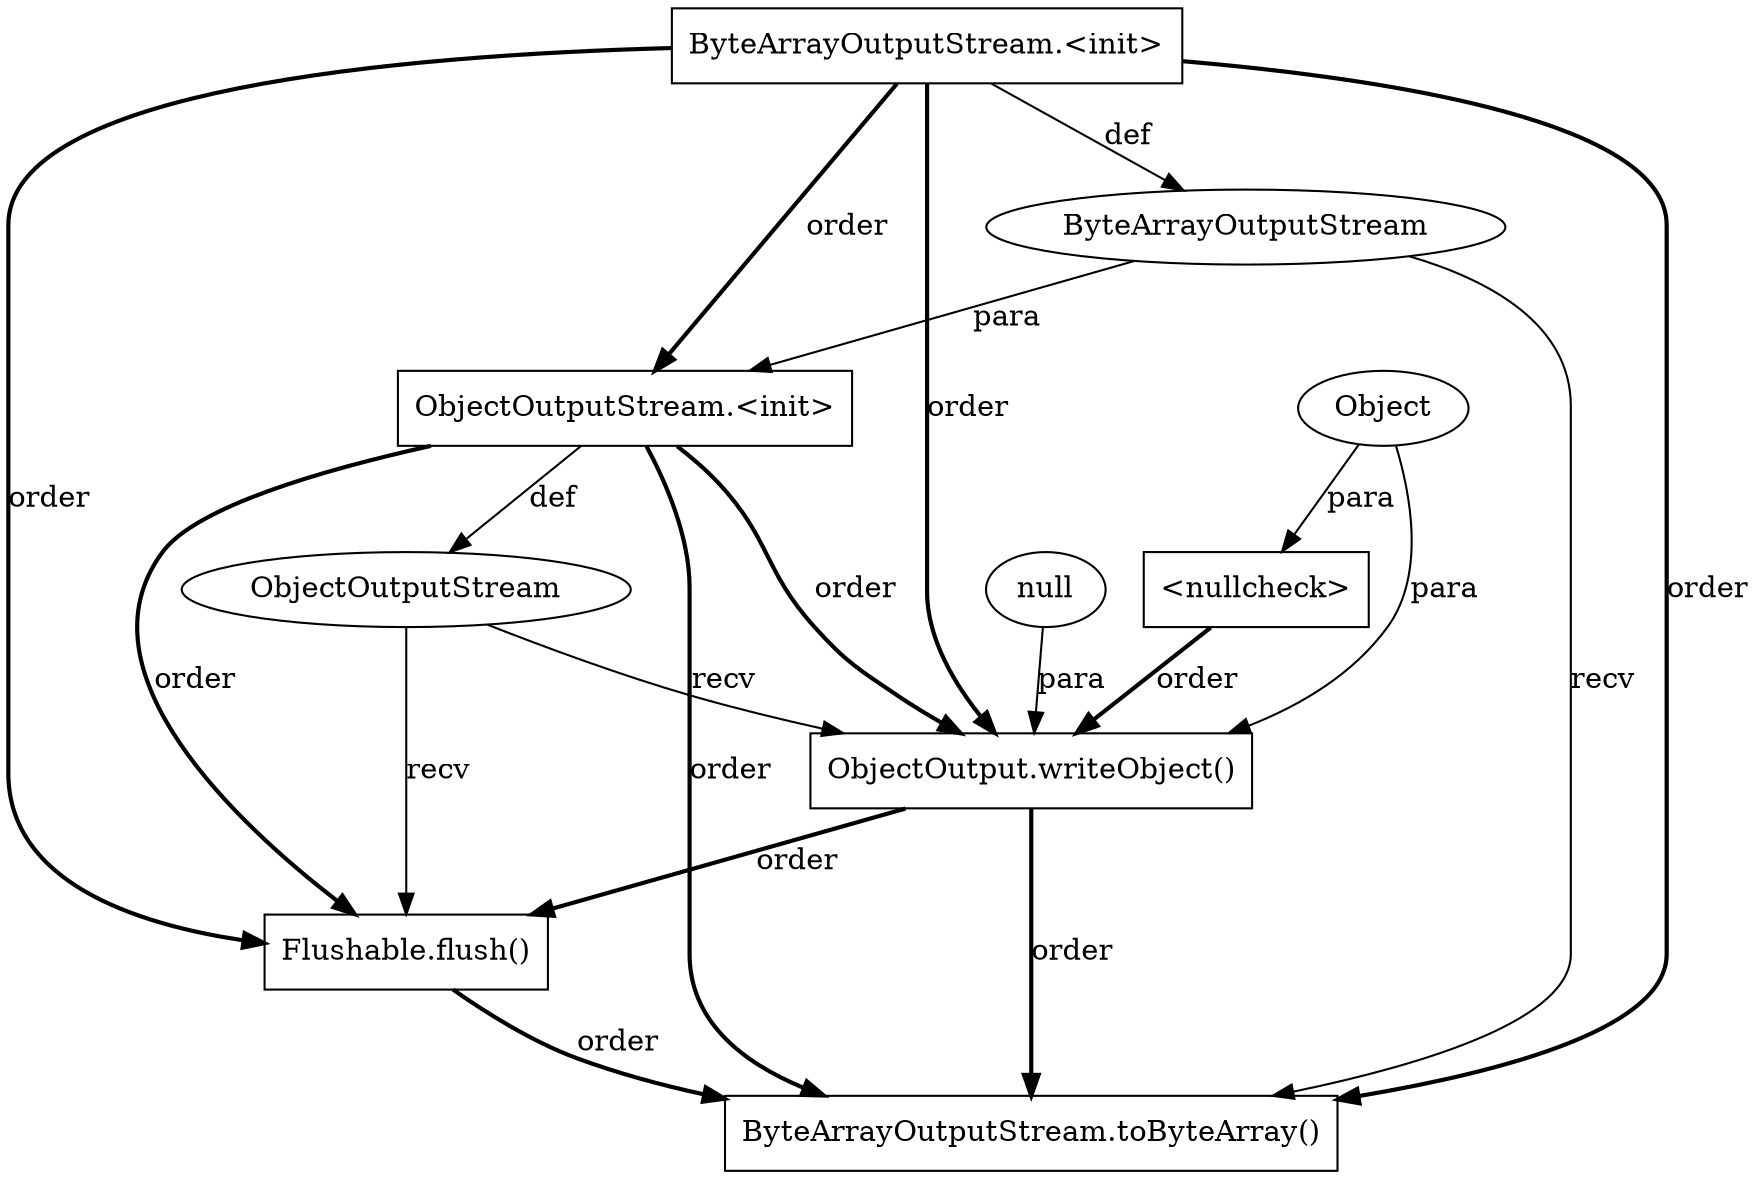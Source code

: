 digraph "AUG" {

  1 [ label="Flushable.flush()" shape="box" ];
  2 [ label="ObjectOutputStream" shape="ellipse" ];
  3 [ label="ObjectOutput.writeObject()" shape="box" ];
  4 [ label="ObjectOutputStream.<init>" shape="box" ];
  5 [ label="null" shape="ellipse" ];
  6 [ label="ByteArrayOutputStream" shape="ellipse" ];
  7 [ label="ByteArrayOutputStream.toByteArray()" shape="box" ];
  8 [ label="ByteArrayOutputStream.<init>" shape="box" ];
  9 [ label="Object" shape="ellipse" ];
  10 [ label="<nullcheck>" shape="box" ];
  2 -> 1 [ label="recv" style="solid" ];
  4 -> 1 [ label="order" style="bold" ];
  3 -> 1 [ label="order" style="bold" ];
  8 -> 1 [ label="order" style="bold" ];
  4 -> 2 [ label="def" style="solid" ];
  2 -> 3 [ label="recv" style="solid" ];
  8 -> 3 [ label="order" style="bold" ];
  5 -> 3 [ label="para" style="solid" ];
  4 -> 3 [ label="order" style="bold" ];
  8 -> 4 [ label="order" style="bold" ];
  6 -> 4 [ label="para" style="solid" ];
  8 -> 6 [ label="def" style="solid" ];
  8 -> 7 [ label="order" style="bold" ];
  6 -> 7 [ label="recv" style="solid" ];
  4 -> 7 [ label="order" style="bold" ];
  1 -> 7 [ label="order" style="bold" ];
  3 -> 7 [ label="order" style="bold" ];
  9 -> 10 [ label="para" style="solid" ];
  9 -> 3 [ label="para" style="solid" ];
  10 -> 3 [ label="order" style="bold" ];
}
